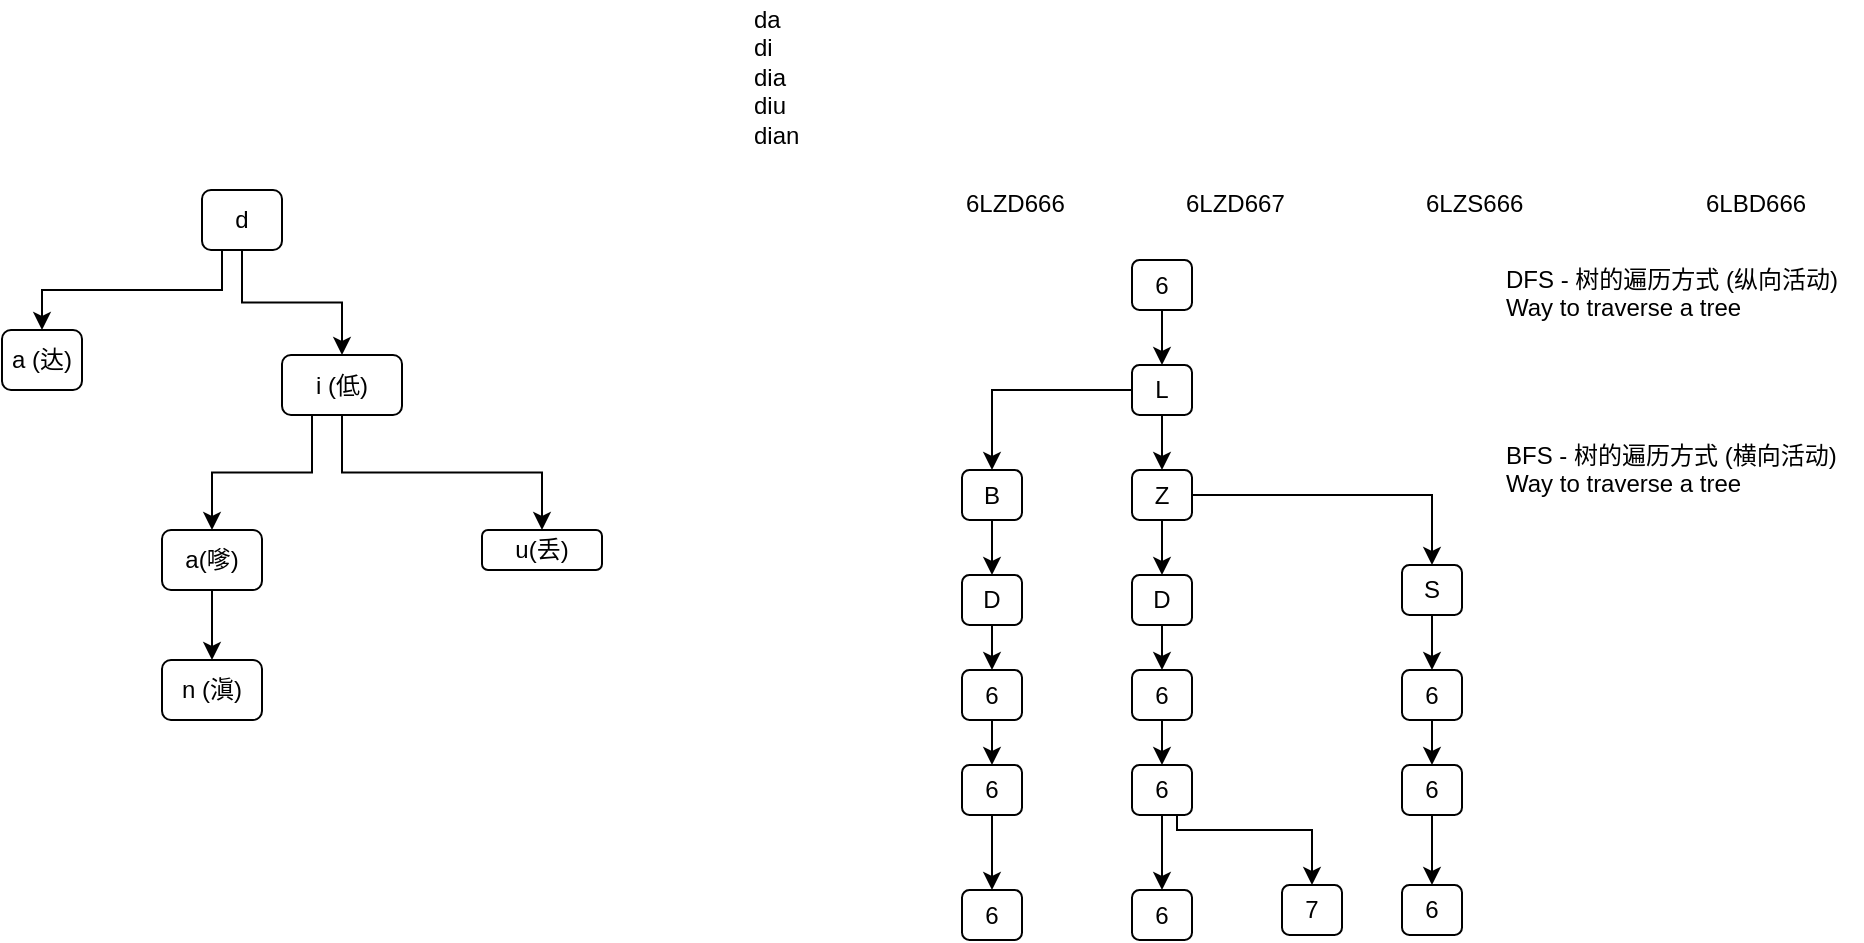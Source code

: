 <mxfile version="12.2.4" pages="1"><diagram id="PBNcDnSsrHs8aXxxnzAS" name="Page-1"><mxGraphModel dx="498" dy="407" grid="1" gridSize="10" guides="1" tooltips="1" connect="1" arrows="1" fold="1" page="1" pageScale="1" pageWidth="850" pageHeight="1100" math="0" shadow="0"><root><mxCell id="0"/><mxCell id="1" parent="0"/><mxCell id="6" style="edgeStyle=orthogonalEdgeStyle;rounded=0;orthogonalLoop=1;jettySize=auto;html=1;exitX=0.25;exitY=1;exitDx=0;exitDy=0;" parent="1" source="3" target="4" edge="1"><mxGeometry relative="1" as="geometry"/></mxCell><mxCell id="7" style="edgeStyle=orthogonalEdgeStyle;rounded=0;orthogonalLoop=1;jettySize=auto;html=1;exitX=0.5;exitY=1;exitDx=0;exitDy=0;" parent="1" source="3" target="5" edge="1"><mxGeometry relative="1" as="geometry"/></mxCell><mxCell id="3" value="d" style="rounded=1;whiteSpace=wrap;html=1;" parent="1" vertex="1"><mxGeometry x="340" y="200" width="40" height="30" as="geometry"/></mxCell><mxCell id="4" value="a (达)" style="rounded=1;whiteSpace=wrap;html=1;" parent="1" vertex="1"><mxGeometry x="240" y="270" width="40" height="30" as="geometry"/></mxCell><mxCell id="9" style="edgeStyle=orthogonalEdgeStyle;rounded=0;orthogonalLoop=1;jettySize=auto;html=1;exitX=0.25;exitY=1;exitDx=0;exitDy=0;entryX=0.5;entryY=0;entryDx=0;entryDy=0;" parent="1" source="5" target="8" edge="1"><mxGeometry relative="1" as="geometry"/></mxCell><mxCell id="12" style="edgeStyle=orthogonalEdgeStyle;rounded=0;orthogonalLoop=1;jettySize=auto;html=1;exitX=0.5;exitY=1;exitDx=0;exitDy=0;entryX=0.5;entryY=0;entryDx=0;entryDy=0;" parent="1" source="5" target="11" edge="1"><mxGeometry relative="1" as="geometry"/></mxCell><mxCell id="5" value="i (低)" style="rounded=1;whiteSpace=wrap;html=1;" parent="1" vertex="1"><mxGeometry x="380" y="282.5" width="60" height="30" as="geometry"/></mxCell><mxCell id="14" style="edgeStyle=orthogonalEdgeStyle;rounded=0;orthogonalLoop=1;jettySize=auto;html=1;exitX=0.5;exitY=1;exitDx=0;exitDy=0;entryX=0.5;entryY=0;entryDx=0;entryDy=0;" parent="1" source="8" target="13" edge="1"><mxGeometry relative="1" as="geometry"/></mxCell><mxCell id="8" value="a(嗲)" style="rounded=1;whiteSpace=wrap;html=1;" parent="1" vertex="1"><mxGeometry x="320" y="370" width="50" height="30" as="geometry"/></mxCell><mxCell id="11" value="u(丢)" style="rounded=1;whiteSpace=wrap;html=1;" parent="1" vertex="1"><mxGeometry x="480" y="370" width="60" height="20" as="geometry"/></mxCell><mxCell id="13" value="n (滇)" style="rounded=1;whiteSpace=wrap;html=1;" parent="1" vertex="1"><mxGeometry x="320" y="435" width="50" height="30" as="geometry"/></mxCell><mxCell id="16" value="da&lt;br&gt;di&lt;br&gt;dia&lt;br&gt;diu&lt;br&gt;dian" style="text;html=1;resizable=0;points=[];autosize=1;align=left;verticalAlign=top;spacingTop=-4;" parent="1" vertex="1"><mxGeometry x="614" y="105" width="40" height="70" as="geometry"/></mxCell><mxCell id="32" style="edgeStyle=orthogonalEdgeStyle;rounded=0;orthogonalLoop=1;jettySize=auto;html=1;exitX=0.5;exitY=1;exitDx=0;exitDy=0;entryX=0.5;entryY=0;entryDx=0;entryDy=0;" parent="1" source="19" target="29" edge="1"><mxGeometry relative="1" as="geometry"/></mxCell><mxCell id="19" value="6" style="rounded=1;whiteSpace=wrap;html=1;" parent="1" vertex="1"><mxGeometry x="805" y="235" width="30" height="25" as="geometry"/></mxCell><mxCell id="33" style="edgeStyle=orthogonalEdgeStyle;rounded=0;orthogonalLoop=1;jettySize=auto;html=1;exitX=0.5;exitY=1;exitDx=0;exitDy=0;entryX=0.5;entryY=0;entryDx=0;entryDy=0;" parent="1" source="29" target="30" edge="1"><mxGeometry relative="1" as="geometry"/></mxCell><mxCell id="58" style="edgeStyle=orthogonalEdgeStyle;rounded=0;orthogonalLoop=1;jettySize=auto;html=1;exitX=0;exitY=0.5;exitDx=0;exitDy=0;" parent="1" source="29" target="57" edge="1"><mxGeometry relative="1" as="geometry"/></mxCell><mxCell id="29" value="L" style="rounded=1;whiteSpace=wrap;html=1;" parent="1" vertex="1"><mxGeometry x="805" y="287.5" width="30" height="25" as="geometry"/></mxCell><mxCell id="34" style="edgeStyle=orthogonalEdgeStyle;rounded=0;orthogonalLoop=1;jettySize=auto;html=1;exitX=0.5;exitY=1;exitDx=0;exitDy=0;entryX=0.5;entryY=0;entryDx=0;entryDy=0;" parent="1" source="30" target="31" edge="1"><mxGeometry relative="1" as="geometry"/></mxCell><mxCell id="48" style="edgeStyle=orthogonalEdgeStyle;rounded=0;orthogonalLoop=1;jettySize=auto;html=1;exitX=1;exitY=0.5;exitDx=0;exitDy=0;entryX=0.5;entryY=0;entryDx=0;entryDy=0;" parent="1" source="30" target="47" edge="1"><mxGeometry relative="1" as="geometry"/></mxCell><mxCell id="30" value="Z" style="rounded=1;whiteSpace=wrap;html=1;" parent="1" vertex="1"><mxGeometry x="805" y="340" width="30" height="25" as="geometry"/></mxCell><mxCell id="39" style="edgeStyle=orthogonalEdgeStyle;rounded=0;orthogonalLoop=1;jettySize=auto;html=1;exitX=0.5;exitY=1;exitDx=0;exitDy=0;entryX=0.5;entryY=0;entryDx=0;entryDy=0;" parent="1" source="31" target="36" edge="1"><mxGeometry relative="1" as="geometry"/></mxCell><mxCell id="31" value="D" style="rounded=1;whiteSpace=wrap;html=1;" parent="1" vertex="1"><mxGeometry x="805" y="392.5" width="30" height="25" as="geometry"/></mxCell><mxCell id="40" style="edgeStyle=orthogonalEdgeStyle;rounded=0;orthogonalLoop=1;jettySize=auto;html=1;exitX=0.5;exitY=1;exitDx=0;exitDy=0;entryX=0.5;entryY=0;entryDx=0;entryDy=0;" parent="1" source="36" target="37" edge="1"><mxGeometry relative="1" as="geometry"/></mxCell><mxCell id="36" value="6" style="rounded=1;whiteSpace=wrap;html=1;" parent="1" vertex="1"><mxGeometry x="805" y="440" width="30" height="25" as="geometry"/></mxCell><mxCell id="41" style="edgeStyle=orthogonalEdgeStyle;rounded=0;orthogonalLoop=1;jettySize=auto;html=1;exitX=0.5;exitY=1;exitDx=0;exitDy=0;entryX=0.5;entryY=0;entryDx=0;entryDy=0;" parent="1" source="37" target="38" edge="1"><mxGeometry relative="1" as="geometry"/></mxCell><mxCell id="45" style="edgeStyle=orthogonalEdgeStyle;rounded=0;orthogonalLoop=1;jettySize=auto;html=1;exitX=0.75;exitY=1;exitDx=0;exitDy=0;entryX=0.5;entryY=0;entryDx=0;entryDy=0;" parent="1" source="37" target="44" edge="1"><mxGeometry relative="1" as="geometry"><Array as="points"><mxPoint x="828" y="520"/><mxPoint x="895" y="520"/></Array></mxGeometry></mxCell><mxCell id="37" value="6" style="rounded=1;whiteSpace=wrap;html=1;" parent="1" vertex="1"><mxGeometry x="805" y="487.5" width="30" height="25" as="geometry"/></mxCell><mxCell id="38" value="6" style="rounded=1;whiteSpace=wrap;html=1;" parent="1" vertex="1"><mxGeometry x="805" y="550" width="30" height="25" as="geometry"/></mxCell><mxCell id="42" value="6LZD666" style="text;html=1;resizable=0;points=[];autosize=1;align=left;verticalAlign=top;spacingTop=-4;" parent="1" vertex="1"><mxGeometry x="720" y="197" width="60" height="20" as="geometry"/></mxCell><mxCell id="43" value="6LZD667" style="text;html=1;resizable=0;points=[];autosize=1;align=left;verticalAlign=top;spacingTop=-4;" parent="1" vertex="1"><mxGeometry x="830" y="197" width="60" height="20" as="geometry"/></mxCell><mxCell id="44" value="7" style="rounded=1;whiteSpace=wrap;html=1;" parent="1" vertex="1"><mxGeometry x="880" y="547.5" width="30" height="25" as="geometry"/></mxCell><mxCell id="46" value="6LZS666" style="text;html=1;resizable=0;points=[];autosize=1;align=left;verticalAlign=top;spacingTop=-4;" parent="1" vertex="1"><mxGeometry x="950" y="197" width="60" height="20" as="geometry"/></mxCell><mxCell id="54" style="edgeStyle=orthogonalEdgeStyle;rounded=0;orthogonalLoop=1;jettySize=auto;html=1;exitX=0.5;exitY=1;exitDx=0;exitDy=0;entryX=0.5;entryY=0;entryDx=0;entryDy=0;" parent="1" source="47" target="50" edge="1"><mxGeometry relative="1" as="geometry"/></mxCell><mxCell id="47" value="S" style="rounded=1;whiteSpace=wrap;html=1;" parent="1" vertex="1"><mxGeometry x="940" y="387.5" width="30" height="25" as="geometry"/></mxCell><mxCell id="49" style="edgeStyle=orthogonalEdgeStyle;rounded=0;orthogonalLoop=1;jettySize=auto;html=1;exitX=0.5;exitY=1;exitDx=0;exitDy=0;entryX=0.5;entryY=0;entryDx=0;entryDy=0;" parent="1" source="50" target="52" edge="1"><mxGeometry relative="1" as="geometry"/></mxCell><mxCell id="50" value="6" style="rounded=1;whiteSpace=wrap;html=1;" parent="1" vertex="1"><mxGeometry x="940" y="440" width="30" height="25" as="geometry"/></mxCell><mxCell id="51" style="edgeStyle=orthogonalEdgeStyle;rounded=0;orthogonalLoop=1;jettySize=auto;html=1;exitX=0.5;exitY=1;exitDx=0;exitDy=0;entryX=0.5;entryY=0;entryDx=0;entryDy=0;" parent="1" source="52" target="53" edge="1"><mxGeometry relative="1" as="geometry"/></mxCell><mxCell id="52" value="6" style="rounded=1;whiteSpace=wrap;html=1;" parent="1" vertex="1"><mxGeometry x="940" y="487.5" width="30" height="25" as="geometry"/></mxCell><mxCell id="53" value="6" style="rounded=1;whiteSpace=wrap;html=1;" parent="1" vertex="1"><mxGeometry x="940" y="547.5" width="30" height="25" as="geometry"/></mxCell><mxCell id="56" value="6LBD666" style="text;html=1;resizable=0;points=[];autosize=1;align=left;verticalAlign=top;spacingTop=-4;" parent="1" vertex="1"><mxGeometry x="1090" y="197" width="70" height="20" as="geometry"/></mxCell><mxCell id="73" style="edgeStyle=orthogonalEdgeStyle;rounded=0;orthogonalLoop=1;jettySize=auto;html=1;exitX=0.5;exitY=1;exitDx=0;exitDy=0;" parent="1" source="57" target="67" edge="1"><mxGeometry relative="1" as="geometry"/></mxCell><mxCell id="57" value="B" style="rounded=1;whiteSpace=wrap;html=1;" parent="1" vertex="1"><mxGeometry x="720" y="340" width="30" height="25" as="geometry"/></mxCell><mxCell id="66" style="edgeStyle=orthogonalEdgeStyle;rounded=0;orthogonalLoop=1;jettySize=auto;html=1;exitX=0.5;exitY=1;exitDx=0;exitDy=0;entryX=0.5;entryY=0;entryDx=0;entryDy=0;" parent="1" source="67" target="69" edge="1"><mxGeometry relative="1" as="geometry"/></mxCell><mxCell id="67" value="D" style="rounded=1;whiteSpace=wrap;html=1;" parent="1" vertex="1"><mxGeometry x="720" y="392.5" width="30" height="25" as="geometry"/></mxCell><mxCell id="68" style="edgeStyle=orthogonalEdgeStyle;rounded=0;orthogonalLoop=1;jettySize=auto;html=1;exitX=0.5;exitY=1;exitDx=0;exitDy=0;entryX=0.5;entryY=0;entryDx=0;entryDy=0;" parent="1" source="69" target="71" edge="1"><mxGeometry relative="1" as="geometry"/></mxCell><mxCell id="69" value="6" style="rounded=1;whiteSpace=wrap;html=1;" parent="1" vertex="1"><mxGeometry x="720" y="440" width="30" height="25" as="geometry"/></mxCell><mxCell id="70" style="edgeStyle=orthogonalEdgeStyle;rounded=0;orthogonalLoop=1;jettySize=auto;html=1;exitX=0.5;exitY=1;exitDx=0;exitDy=0;entryX=0.5;entryY=0;entryDx=0;entryDy=0;" parent="1" source="71" target="72" edge="1"><mxGeometry relative="1" as="geometry"/></mxCell><mxCell id="71" value="6" style="rounded=1;whiteSpace=wrap;html=1;" parent="1" vertex="1"><mxGeometry x="720" y="487.5" width="30" height="25" as="geometry"/></mxCell><mxCell id="72" value="6" style="rounded=1;whiteSpace=wrap;html=1;" parent="1" vertex="1"><mxGeometry x="720" y="550" width="30" height="25" as="geometry"/></mxCell><mxCell id="75" value="DFS - 树的遍历方式 (纵向活动)&lt;br&gt;Way to traverse a tree" style="text;html=1;resizable=0;points=[];autosize=1;align=left;verticalAlign=top;spacingTop=-4;" vertex="1" parent="1"><mxGeometry x="990" y="235" width="180" height="30" as="geometry"/></mxCell><mxCell id="78" value="BFS - 树的遍历方式 (横向活动)&lt;br&gt;Way to traverse a tree" style="text;html=1;resizable=0;points=[];autosize=1;align=left;verticalAlign=top;spacingTop=-4;" vertex="1" parent="1"><mxGeometry x="990" y="322.5" width="180" height="30" as="geometry"/></mxCell></root></mxGraphModel></diagram></mxfile>
